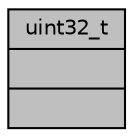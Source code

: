 digraph "uint32_t"
{
 // INTERACTIVE_SVG=YES
  bgcolor="transparent";
  edge [fontname="Helvetica",fontsize="10",labelfontname="Helvetica",labelfontsize="10"];
  node [fontname="Helvetica",fontsize="10",shape=record];
  Node1 [label="{uint32_t\n||}",height=0.2,width=0.4,color="black", fillcolor="grey75", style="filled", fontcolor="black"];
}
